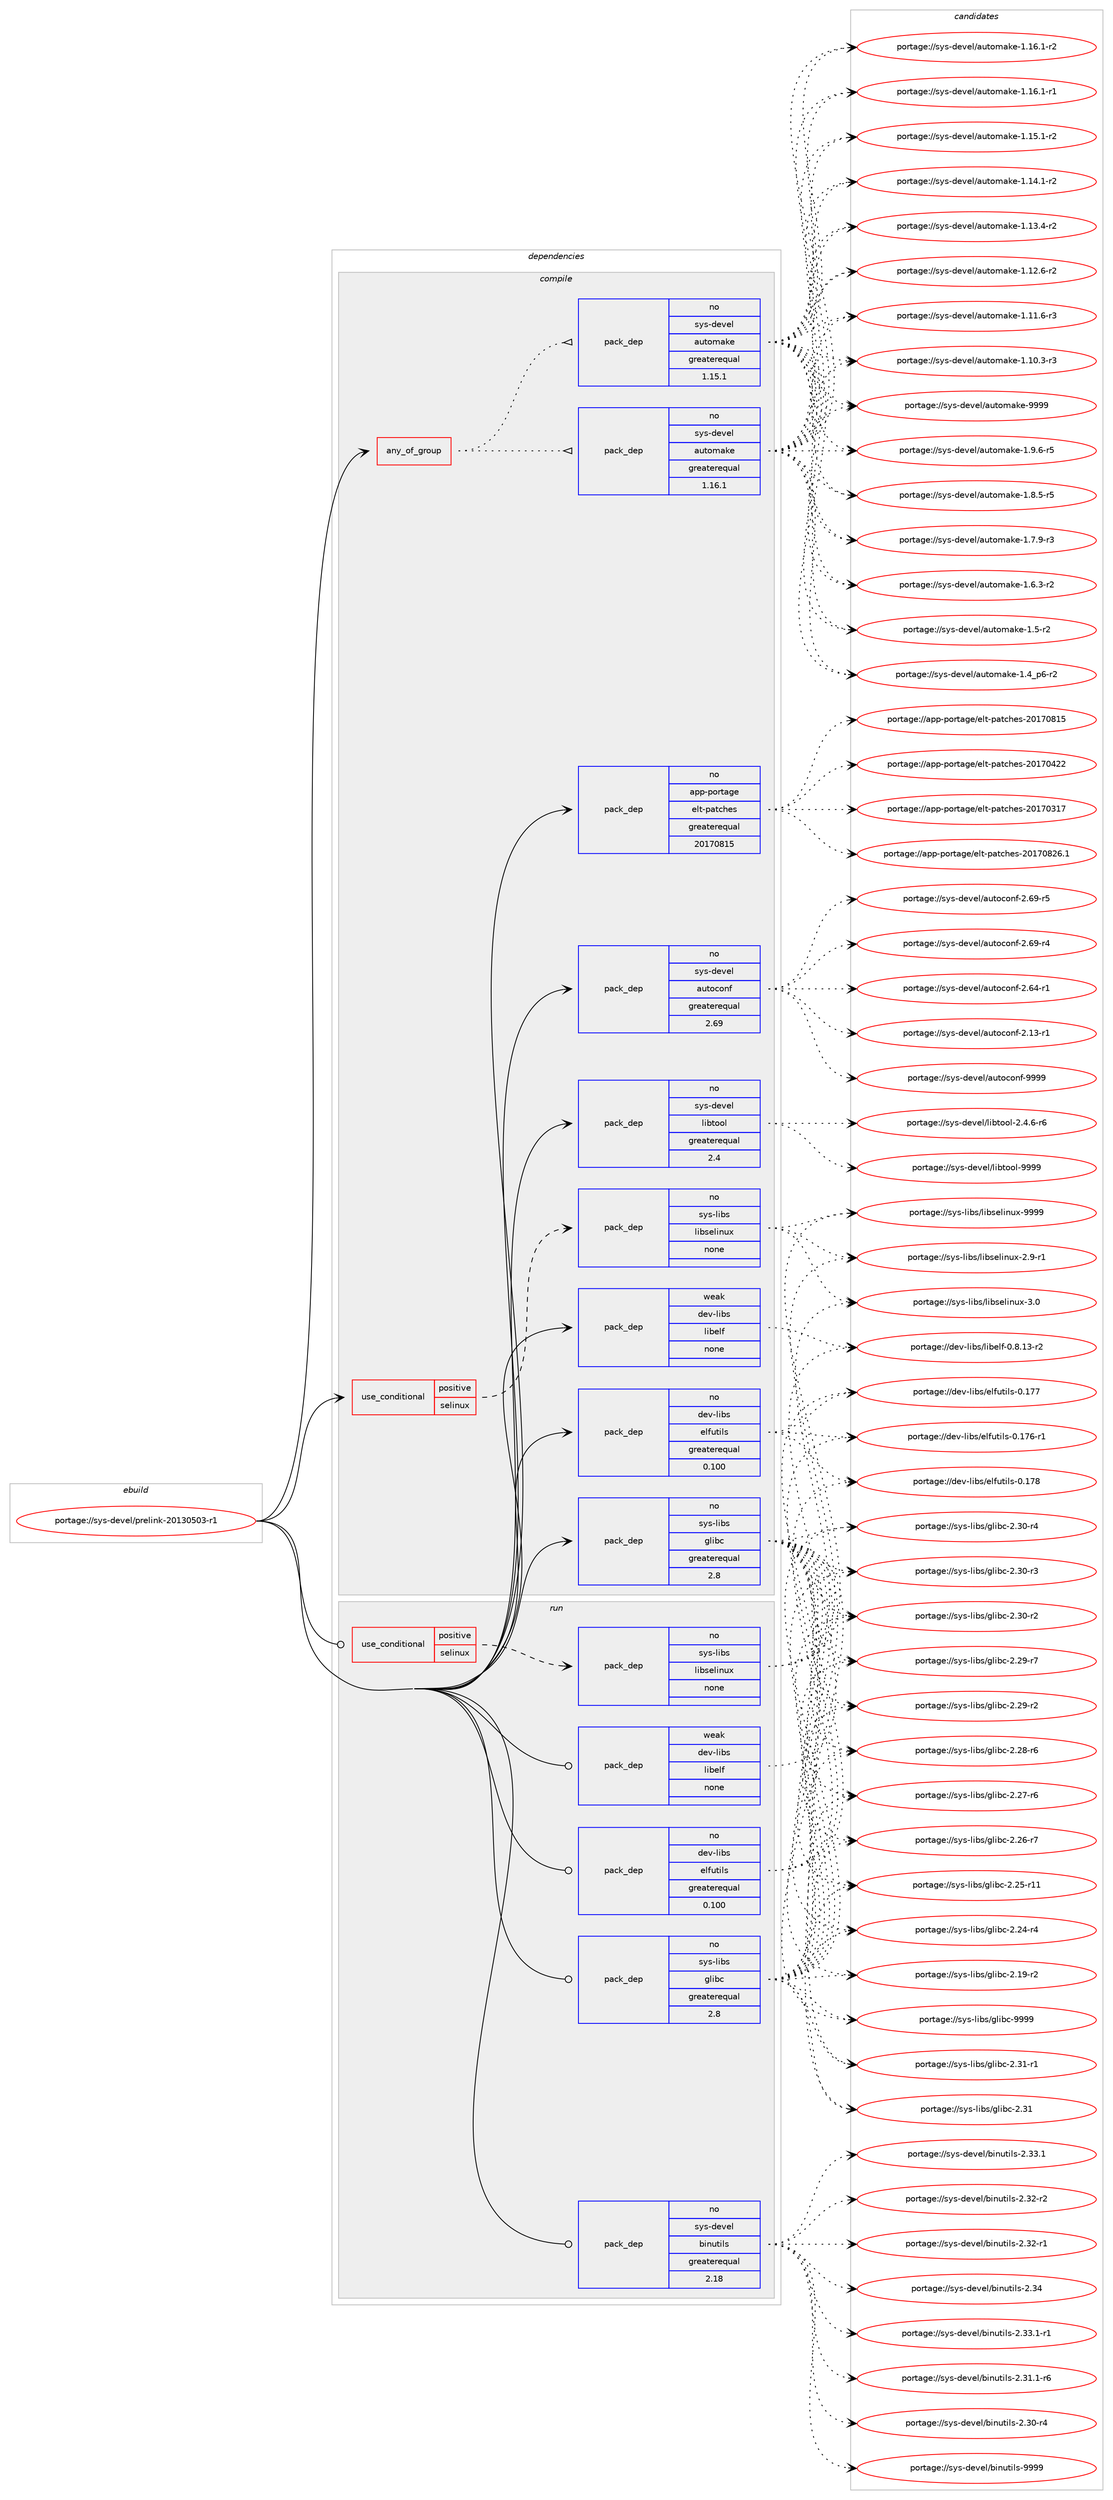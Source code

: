 digraph prolog {

# *************
# Graph options
# *************

newrank=true;
concentrate=true;
compound=true;
graph [rankdir=LR,fontname=Helvetica,fontsize=10,ranksep=1.5];#, ranksep=2.5, nodesep=0.2];
edge  [arrowhead=vee];
node  [fontname=Helvetica,fontsize=10];

# **********
# The ebuild
# **********

subgraph cluster_leftcol {
color=gray;
rank=same;
label=<<i>ebuild</i>>;
id [label="portage://sys-devel/prelink-20130503-r1", color=red, width=4, href="../sys-devel/prelink-20130503-r1.svg"];
}

# ****************
# The dependencies
# ****************

subgraph cluster_midcol {
color=gray;
label=<<i>dependencies</i>>;
subgraph cluster_compile {
fillcolor="#eeeeee";
style=filled;
label=<<i>compile</i>>;
subgraph any760 {
dependency31151 [label=<<TABLE BORDER="0" CELLBORDER="1" CELLSPACING="0" CELLPADDING="4"><TR><TD CELLPADDING="10">any_of_group</TD></TR></TABLE>>, shape=none, color=red];subgraph pack24473 {
dependency31152 [label=<<TABLE BORDER="0" CELLBORDER="1" CELLSPACING="0" CELLPADDING="4" WIDTH="220"><TR><TD ROWSPAN="6" CELLPADDING="30">pack_dep</TD></TR><TR><TD WIDTH="110">no</TD></TR><TR><TD>sys-devel</TD></TR><TR><TD>automake</TD></TR><TR><TD>greaterequal</TD></TR><TR><TD>1.16.1</TD></TR></TABLE>>, shape=none, color=blue];
}
dependency31151:e -> dependency31152:w [weight=20,style="dotted",arrowhead="oinv"];
subgraph pack24474 {
dependency31153 [label=<<TABLE BORDER="0" CELLBORDER="1" CELLSPACING="0" CELLPADDING="4" WIDTH="220"><TR><TD ROWSPAN="6" CELLPADDING="30">pack_dep</TD></TR><TR><TD WIDTH="110">no</TD></TR><TR><TD>sys-devel</TD></TR><TR><TD>automake</TD></TR><TR><TD>greaterequal</TD></TR><TR><TD>1.15.1</TD></TR></TABLE>>, shape=none, color=blue];
}
dependency31151:e -> dependency31153:w [weight=20,style="dotted",arrowhead="oinv"];
}
id:e -> dependency31151:w [weight=20,style="solid",arrowhead="vee"];
subgraph cond5891 {
dependency31154 [label=<<TABLE BORDER="0" CELLBORDER="1" CELLSPACING="0" CELLPADDING="4"><TR><TD ROWSPAN="3" CELLPADDING="10">use_conditional</TD></TR><TR><TD>positive</TD></TR><TR><TD>selinux</TD></TR></TABLE>>, shape=none, color=red];
subgraph pack24475 {
dependency31155 [label=<<TABLE BORDER="0" CELLBORDER="1" CELLSPACING="0" CELLPADDING="4" WIDTH="220"><TR><TD ROWSPAN="6" CELLPADDING="30">pack_dep</TD></TR><TR><TD WIDTH="110">no</TD></TR><TR><TD>sys-libs</TD></TR><TR><TD>libselinux</TD></TR><TR><TD>none</TD></TR><TR><TD></TD></TR></TABLE>>, shape=none, color=blue];
}
dependency31154:e -> dependency31155:w [weight=20,style="dashed",arrowhead="vee"];
}
id:e -> dependency31154:w [weight=20,style="solid",arrowhead="vee"];
subgraph pack24476 {
dependency31156 [label=<<TABLE BORDER="0" CELLBORDER="1" CELLSPACING="0" CELLPADDING="4" WIDTH="220"><TR><TD ROWSPAN="6" CELLPADDING="30">pack_dep</TD></TR><TR><TD WIDTH="110">no</TD></TR><TR><TD>app-portage</TD></TR><TR><TD>elt-patches</TD></TR><TR><TD>greaterequal</TD></TR><TR><TD>20170815</TD></TR></TABLE>>, shape=none, color=blue];
}
id:e -> dependency31156:w [weight=20,style="solid",arrowhead="vee"];
subgraph pack24477 {
dependency31157 [label=<<TABLE BORDER="0" CELLBORDER="1" CELLSPACING="0" CELLPADDING="4" WIDTH="220"><TR><TD ROWSPAN="6" CELLPADDING="30">pack_dep</TD></TR><TR><TD WIDTH="110">no</TD></TR><TR><TD>dev-libs</TD></TR><TR><TD>elfutils</TD></TR><TR><TD>greaterequal</TD></TR><TR><TD>0.100</TD></TR></TABLE>>, shape=none, color=blue];
}
id:e -> dependency31157:w [weight=20,style="solid",arrowhead="vee"];
subgraph pack24478 {
dependency31158 [label=<<TABLE BORDER="0" CELLBORDER="1" CELLSPACING="0" CELLPADDING="4" WIDTH="220"><TR><TD ROWSPAN="6" CELLPADDING="30">pack_dep</TD></TR><TR><TD WIDTH="110">no</TD></TR><TR><TD>sys-devel</TD></TR><TR><TD>autoconf</TD></TR><TR><TD>greaterequal</TD></TR><TR><TD>2.69</TD></TR></TABLE>>, shape=none, color=blue];
}
id:e -> dependency31158:w [weight=20,style="solid",arrowhead="vee"];
subgraph pack24479 {
dependency31159 [label=<<TABLE BORDER="0" CELLBORDER="1" CELLSPACING="0" CELLPADDING="4" WIDTH="220"><TR><TD ROWSPAN="6" CELLPADDING="30">pack_dep</TD></TR><TR><TD WIDTH="110">no</TD></TR><TR><TD>sys-devel</TD></TR><TR><TD>libtool</TD></TR><TR><TD>greaterequal</TD></TR><TR><TD>2.4</TD></TR></TABLE>>, shape=none, color=blue];
}
id:e -> dependency31159:w [weight=20,style="solid",arrowhead="vee"];
subgraph pack24480 {
dependency31160 [label=<<TABLE BORDER="0" CELLBORDER="1" CELLSPACING="0" CELLPADDING="4" WIDTH="220"><TR><TD ROWSPAN="6" CELLPADDING="30">pack_dep</TD></TR><TR><TD WIDTH="110">no</TD></TR><TR><TD>sys-libs</TD></TR><TR><TD>glibc</TD></TR><TR><TD>greaterequal</TD></TR><TR><TD>2.8</TD></TR></TABLE>>, shape=none, color=blue];
}
id:e -> dependency31160:w [weight=20,style="solid",arrowhead="vee"];
subgraph pack24481 {
dependency31161 [label=<<TABLE BORDER="0" CELLBORDER="1" CELLSPACING="0" CELLPADDING="4" WIDTH="220"><TR><TD ROWSPAN="6" CELLPADDING="30">pack_dep</TD></TR><TR><TD WIDTH="110">weak</TD></TR><TR><TD>dev-libs</TD></TR><TR><TD>libelf</TD></TR><TR><TD>none</TD></TR><TR><TD></TD></TR></TABLE>>, shape=none, color=blue];
}
id:e -> dependency31161:w [weight=20,style="solid",arrowhead="vee"];
}
subgraph cluster_compileandrun {
fillcolor="#eeeeee";
style=filled;
label=<<i>compile and run</i>>;
}
subgraph cluster_run {
fillcolor="#eeeeee";
style=filled;
label=<<i>run</i>>;
subgraph cond5892 {
dependency31162 [label=<<TABLE BORDER="0" CELLBORDER="1" CELLSPACING="0" CELLPADDING="4"><TR><TD ROWSPAN="3" CELLPADDING="10">use_conditional</TD></TR><TR><TD>positive</TD></TR><TR><TD>selinux</TD></TR></TABLE>>, shape=none, color=red];
subgraph pack24482 {
dependency31163 [label=<<TABLE BORDER="0" CELLBORDER="1" CELLSPACING="0" CELLPADDING="4" WIDTH="220"><TR><TD ROWSPAN="6" CELLPADDING="30">pack_dep</TD></TR><TR><TD WIDTH="110">no</TD></TR><TR><TD>sys-libs</TD></TR><TR><TD>libselinux</TD></TR><TR><TD>none</TD></TR><TR><TD></TD></TR></TABLE>>, shape=none, color=blue];
}
dependency31162:e -> dependency31163:w [weight=20,style="dashed",arrowhead="vee"];
}
id:e -> dependency31162:w [weight=20,style="solid",arrowhead="odot"];
subgraph pack24483 {
dependency31164 [label=<<TABLE BORDER="0" CELLBORDER="1" CELLSPACING="0" CELLPADDING="4" WIDTH="220"><TR><TD ROWSPAN="6" CELLPADDING="30">pack_dep</TD></TR><TR><TD WIDTH="110">no</TD></TR><TR><TD>dev-libs</TD></TR><TR><TD>elfutils</TD></TR><TR><TD>greaterequal</TD></TR><TR><TD>0.100</TD></TR></TABLE>>, shape=none, color=blue];
}
id:e -> dependency31164:w [weight=20,style="solid",arrowhead="odot"];
subgraph pack24484 {
dependency31165 [label=<<TABLE BORDER="0" CELLBORDER="1" CELLSPACING="0" CELLPADDING="4" WIDTH="220"><TR><TD ROWSPAN="6" CELLPADDING="30">pack_dep</TD></TR><TR><TD WIDTH="110">no</TD></TR><TR><TD>sys-devel</TD></TR><TR><TD>binutils</TD></TR><TR><TD>greaterequal</TD></TR><TR><TD>2.18</TD></TR></TABLE>>, shape=none, color=blue];
}
id:e -> dependency31165:w [weight=20,style="solid",arrowhead="odot"];
subgraph pack24485 {
dependency31166 [label=<<TABLE BORDER="0" CELLBORDER="1" CELLSPACING="0" CELLPADDING="4" WIDTH="220"><TR><TD ROWSPAN="6" CELLPADDING="30">pack_dep</TD></TR><TR><TD WIDTH="110">no</TD></TR><TR><TD>sys-libs</TD></TR><TR><TD>glibc</TD></TR><TR><TD>greaterequal</TD></TR><TR><TD>2.8</TD></TR></TABLE>>, shape=none, color=blue];
}
id:e -> dependency31166:w [weight=20,style="solid",arrowhead="odot"];
subgraph pack24486 {
dependency31167 [label=<<TABLE BORDER="0" CELLBORDER="1" CELLSPACING="0" CELLPADDING="4" WIDTH="220"><TR><TD ROWSPAN="6" CELLPADDING="30">pack_dep</TD></TR><TR><TD WIDTH="110">weak</TD></TR><TR><TD>dev-libs</TD></TR><TR><TD>libelf</TD></TR><TR><TD>none</TD></TR><TR><TD></TD></TR></TABLE>>, shape=none, color=blue];
}
id:e -> dependency31167:w [weight=20,style="solid",arrowhead="odot"];
}
}

# **************
# The candidates
# **************

subgraph cluster_choices {
rank=same;
color=gray;
label=<<i>candidates</i>>;

subgraph choice24473 {
color=black;
nodesep=1;
choice115121115451001011181011084797117116111109971071014557575757 [label="portage://sys-devel/automake-9999", color=red, width=4,href="../sys-devel/automake-9999.svg"];
choice115121115451001011181011084797117116111109971071014549465746544511453 [label="portage://sys-devel/automake-1.9.6-r5", color=red, width=4,href="../sys-devel/automake-1.9.6-r5.svg"];
choice115121115451001011181011084797117116111109971071014549465646534511453 [label="portage://sys-devel/automake-1.8.5-r5", color=red, width=4,href="../sys-devel/automake-1.8.5-r5.svg"];
choice115121115451001011181011084797117116111109971071014549465546574511451 [label="portage://sys-devel/automake-1.7.9-r3", color=red, width=4,href="../sys-devel/automake-1.7.9-r3.svg"];
choice115121115451001011181011084797117116111109971071014549465446514511450 [label="portage://sys-devel/automake-1.6.3-r2", color=red, width=4,href="../sys-devel/automake-1.6.3-r2.svg"];
choice11512111545100101118101108479711711611110997107101454946534511450 [label="portage://sys-devel/automake-1.5-r2", color=red, width=4,href="../sys-devel/automake-1.5-r2.svg"];
choice115121115451001011181011084797117116111109971071014549465295112544511450 [label="portage://sys-devel/automake-1.4_p6-r2", color=red, width=4,href="../sys-devel/automake-1.4_p6-r2.svg"];
choice11512111545100101118101108479711711611110997107101454946495446494511450 [label="portage://sys-devel/automake-1.16.1-r2", color=red, width=4,href="../sys-devel/automake-1.16.1-r2.svg"];
choice11512111545100101118101108479711711611110997107101454946495446494511449 [label="portage://sys-devel/automake-1.16.1-r1", color=red, width=4,href="../sys-devel/automake-1.16.1-r1.svg"];
choice11512111545100101118101108479711711611110997107101454946495346494511450 [label="portage://sys-devel/automake-1.15.1-r2", color=red, width=4,href="../sys-devel/automake-1.15.1-r2.svg"];
choice11512111545100101118101108479711711611110997107101454946495246494511450 [label="portage://sys-devel/automake-1.14.1-r2", color=red, width=4,href="../sys-devel/automake-1.14.1-r2.svg"];
choice11512111545100101118101108479711711611110997107101454946495146524511450 [label="portage://sys-devel/automake-1.13.4-r2", color=red, width=4,href="../sys-devel/automake-1.13.4-r2.svg"];
choice11512111545100101118101108479711711611110997107101454946495046544511450 [label="portage://sys-devel/automake-1.12.6-r2", color=red, width=4,href="../sys-devel/automake-1.12.6-r2.svg"];
choice11512111545100101118101108479711711611110997107101454946494946544511451 [label="portage://sys-devel/automake-1.11.6-r3", color=red, width=4,href="../sys-devel/automake-1.11.6-r3.svg"];
choice11512111545100101118101108479711711611110997107101454946494846514511451 [label="portage://sys-devel/automake-1.10.3-r3", color=red, width=4,href="../sys-devel/automake-1.10.3-r3.svg"];
dependency31152:e -> choice115121115451001011181011084797117116111109971071014557575757:w [style=dotted,weight="100"];
dependency31152:e -> choice115121115451001011181011084797117116111109971071014549465746544511453:w [style=dotted,weight="100"];
dependency31152:e -> choice115121115451001011181011084797117116111109971071014549465646534511453:w [style=dotted,weight="100"];
dependency31152:e -> choice115121115451001011181011084797117116111109971071014549465546574511451:w [style=dotted,weight="100"];
dependency31152:e -> choice115121115451001011181011084797117116111109971071014549465446514511450:w [style=dotted,weight="100"];
dependency31152:e -> choice11512111545100101118101108479711711611110997107101454946534511450:w [style=dotted,weight="100"];
dependency31152:e -> choice115121115451001011181011084797117116111109971071014549465295112544511450:w [style=dotted,weight="100"];
dependency31152:e -> choice11512111545100101118101108479711711611110997107101454946495446494511450:w [style=dotted,weight="100"];
dependency31152:e -> choice11512111545100101118101108479711711611110997107101454946495446494511449:w [style=dotted,weight="100"];
dependency31152:e -> choice11512111545100101118101108479711711611110997107101454946495346494511450:w [style=dotted,weight="100"];
dependency31152:e -> choice11512111545100101118101108479711711611110997107101454946495246494511450:w [style=dotted,weight="100"];
dependency31152:e -> choice11512111545100101118101108479711711611110997107101454946495146524511450:w [style=dotted,weight="100"];
dependency31152:e -> choice11512111545100101118101108479711711611110997107101454946495046544511450:w [style=dotted,weight="100"];
dependency31152:e -> choice11512111545100101118101108479711711611110997107101454946494946544511451:w [style=dotted,weight="100"];
dependency31152:e -> choice11512111545100101118101108479711711611110997107101454946494846514511451:w [style=dotted,weight="100"];
}
subgraph choice24474 {
color=black;
nodesep=1;
choice115121115451001011181011084797117116111109971071014557575757 [label="portage://sys-devel/automake-9999", color=red, width=4,href="../sys-devel/automake-9999.svg"];
choice115121115451001011181011084797117116111109971071014549465746544511453 [label="portage://sys-devel/automake-1.9.6-r5", color=red, width=4,href="../sys-devel/automake-1.9.6-r5.svg"];
choice115121115451001011181011084797117116111109971071014549465646534511453 [label="portage://sys-devel/automake-1.8.5-r5", color=red, width=4,href="../sys-devel/automake-1.8.5-r5.svg"];
choice115121115451001011181011084797117116111109971071014549465546574511451 [label="portage://sys-devel/automake-1.7.9-r3", color=red, width=4,href="../sys-devel/automake-1.7.9-r3.svg"];
choice115121115451001011181011084797117116111109971071014549465446514511450 [label="portage://sys-devel/automake-1.6.3-r2", color=red, width=4,href="../sys-devel/automake-1.6.3-r2.svg"];
choice11512111545100101118101108479711711611110997107101454946534511450 [label="portage://sys-devel/automake-1.5-r2", color=red, width=4,href="../sys-devel/automake-1.5-r2.svg"];
choice115121115451001011181011084797117116111109971071014549465295112544511450 [label="portage://sys-devel/automake-1.4_p6-r2", color=red, width=4,href="../sys-devel/automake-1.4_p6-r2.svg"];
choice11512111545100101118101108479711711611110997107101454946495446494511450 [label="portage://sys-devel/automake-1.16.1-r2", color=red, width=4,href="../sys-devel/automake-1.16.1-r2.svg"];
choice11512111545100101118101108479711711611110997107101454946495446494511449 [label="portage://sys-devel/automake-1.16.1-r1", color=red, width=4,href="../sys-devel/automake-1.16.1-r1.svg"];
choice11512111545100101118101108479711711611110997107101454946495346494511450 [label="portage://sys-devel/automake-1.15.1-r2", color=red, width=4,href="../sys-devel/automake-1.15.1-r2.svg"];
choice11512111545100101118101108479711711611110997107101454946495246494511450 [label="portage://sys-devel/automake-1.14.1-r2", color=red, width=4,href="../sys-devel/automake-1.14.1-r2.svg"];
choice11512111545100101118101108479711711611110997107101454946495146524511450 [label="portage://sys-devel/automake-1.13.4-r2", color=red, width=4,href="../sys-devel/automake-1.13.4-r2.svg"];
choice11512111545100101118101108479711711611110997107101454946495046544511450 [label="portage://sys-devel/automake-1.12.6-r2", color=red, width=4,href="../sys-devel/automake-1.12.6-r2.svg"];
choice11512111545100101118101108479711711611110997107101454946494946544511451 [label="portage://sys-devel/automake-1.11.6-r3", color=red, width=4,href="../sys-devel/automake-1.11.6-r3.svg"];
choice11512111545100101118101108479711711611110997107101454946494846514511451 [label="portage://sys-devel/automake-1.10.3-r3", color=red, width=4,href="../sys-devel/automake-1.10.3-r3.svg"];
dependency31153:e -> choice115121115451001011181011084797117116111109971071014557575757:w [style=dotted,weight="100"];
dependency31153:e -> choice115121115451001011181011084797117116111109971071014549465746544511453:w [style=dotted,weight="100"];
dependency31153:e -> choice115121115451001011181011084797117116111109971071014549465646534511453:w [style=dotted,weight="100"];
dependency31153:e -> choice115121115451001011181011084797117116111109971071014549465546574511451:w [style=dotted,weight="100"];
dependency31153:e -> choice115121115451001011181011084797117116111109971071014549465446514511450:w [style=dotted,weight="100"];
dependency31153:e -> choice11512111545100101118101108479711711611110997107101454946534511450:w [style=dotted,weight="100"];
dependency31153:e -> choice115121115451001011181011084797117116111109971071014549465295112544511450:w [style=dotted,weight="100"];
dependency31153:e -> choice11512111545100101118101108479711711611110997107101454946495446494511450:w [style=dotted,weight="100"];
dependency31153:e -> choice11512111545100101118101108479711711611110997107101454946495446494511449:w [style=dotted,weight="100"];
dependency31153:e -> choice11512111545100101118101108479711711611110997107101454946495346494511450:w [style=dotted,weight="100"];
dependency31153:e -> choice11512111545100101118101108479711711611110997107101454946495246494511450:w [style=dotted,weight="100"];
dependency31153:e -> choice11512111545100101118101108479711711611110997107101454946495146524511450:w [style=dotted,weight="100"];
dependency31153:e -> choice11512111545100101118101108479711711611110997107101454946495046544511450:w [style=dotted,weight="100"];
dependency31153:e -> choice11512111545100101118101108479711711611110997107101454946494946544511451:w [style=dotted,weight="100"];
dependency31153:e -> choice11512111545100101118101108479711711611110997107101454946494846514511451:w [style=dotted,weight="100"];
}
subgraph choice24475 {
color=black;
nodesep=1;
choice115121115451081059811547108105981151011081051101171204557575757 [label="portage://sys-libs/libselinux-9999", color=red, width=4,href="../sys-libs/libselinux-9999.svg"];
choice1151211154510810598115471081059811510110810511011712045514648 [label="portage://sys-libs/libselinux-3.0", color=red, width=4,href="../sys-libs/libselinux-3.0.svg"];
choice11512111545108105981154710810598115101108105110117120455046574511449 [label="portage://sys-libs/libselinux-2.9-r1", color=red, width=4,href="../sys-libs/libselinux-2.9-r1.svg"];
dependency31155:e -> choice115121115451081059811547108105981151011081051101171204557575757:w [style=dotted,weight="100"];
dependency31155:e -> choice1151211154510810598115471081059811510110810511011712045514648:w [style=dotted,weight="100"];
dependency31155:e -> choice11512111545108105981154710810598115101108105110117120455046574511449:w [style=dotted,weight="100"];
}
subgraph choice24476 {
color=black;
nodesep=1;
choice971121124511211111411697103101471011081164511297116991041011154550484955485650544649 [label="portage://app-portage/elt-patches-20170826.1", color=red, width=4,href="../app-portage/elt-patches-20170826.1.svg"];
choice97112112451121111141169710310147101108116451129711699104101115455048495548564953 [label="portage://app-portage/elt-patches-20170815", color=red, width=4,href="../app-portage/elt-patches-20170815.svg"];
choice97112112451121111141169710310147101108116451129711699104101115455048495548525050 [label="portage://app-portage/elt-patches-20170422", color=red, width=4,href="../app-portage/elt-patches-20170422.svg"];
choice97112112451121111141169710310147101108116451129711699104101115455048495548514955 [label="portage://app-portage/elt-patches-20170317", color=red, width=4,href="../app-portage/elt-patches-20170317.svg"];
dependency31156:e -> choice971121124511211111411697103101471011081164511297116991041011154550484955485650544649:w [style=dotted,weight="100"];
dependency31156:e -> choice97112112451121111141169710310147101108116451129711699104101115455048495548564953:w [style=dotted,weight="100"];
dependency31156:e -> choice97112112451121111141169710310147101108116451129711699104101115455048495548525050:w [style=dotted,weight="100"];
dependency31156:e -> choice97112112451121111141169710310147101108116451129711699104101115455048495548514955:w [style=dotted,weight="100"];
}
subgraph choice24477 {
color=black;
nodesep=1;
choice100101118451081059811547101108102117116105108115454846495556 [label="portage://dev-libs/elfutils-0.178", color=red, width=4,href="../dev-libs/elfutils-0.178.svg"];
choice100101118451081059811547101108102117116105108115454846495555 [label="portage://dev-libs/elfutils-0.177", color=red, width=4,href="../dev-libs/elfutils-0.177.svg"];
choice1001011184510810598115471011081021171161051081154548464955544511449 [label="portage://dev-libs/elfutils-0.176-r1", color=red, width=4,href="../dev-libs/elfutils-0.176-r1.svg"];
dependency31157:e -> choice100101118451081059811547101108102117116105108115454846495556:w [style=dotted,weight="100"];
dependency31157:e -> choice100101118451081059811547101108102117116105108115454846495555:w [style=dotted,weight="100"];
dependency31157:e -> choice1001011184510810598115471011081021171161051081154548464955544511449:w [style=dotted,weight="100"];
}
subgraph choice24478 {
color=black;
nodesep=1;
choice115121115451001011181011084797117116111991111101024557575757 [label="portage://sys-devel/autoconf-9999", color=red, width=4,href="../sys-devel/autoconf-9999.svg"];
choice1151211154510010111810110847971171161119911111010245504654574511453 [label="portage://sys-devel/autoconf-2.69-r5", color=red, width=4,href="../sys-devel/autoconf-2.69-r5.svg"];
choice1151211154510010111810110847971171161119911111010245504654574511452 [label="portage://sys-devel/autoconf-2.69-r4", color=red, width=4,href="../sys-devel/autoconf-2.69-r4.svg"];
choice1151211154510010111810110847971171161119911111010245504654524511449 [label="portage://sys-devel/autoconf-2.64-r1", color=red, width=4,href="../sys-devel/autoconf-2.64-r1.svg"];
choice1151211154510010111810110847971171161119911111010245504649514511449 [label="portage://sys-devel/autoconf-2.13-r1", color=red, width=4,href="../sys-devel/autoconf-2.13-r1.svg"];
dependency31158:e -> choice115121115451001011181011084797117116111991111101024557575757:w [style=dotted,weight="100"];
dependency31158:e -> choice1151211154510010111810110847971171161119911111010245504654574511453:w [style=dotted,weight="100"];
dependency31158:e -> choice1151211154510010111810110847971171161119911111010245504654574511452:w [style=dotted,weight="100"];
dependency31158:e -> choice1151211154510010111810110847971171161119911111010245504654524511449:w [style=dotted,weight="100"];
dependency31158:e -> choice1151211154510010111810110847971171161119911111010245504649514511449:w [style=dotted,weight="100"];
}
subgraph choice24479 {
color=black;
nodesep=1;
choice1151211154510010111810110847108105981161111111084557575757 [label="portage://sys-devel/libtool-9999", color=red, width=4,href="../sys-devel/libtool-9999.svg"];
choice1151211154510010111810110847108105981161111111084550465246544511454 [label="portage://sys-devel/libtool-2.4.6-r6", color=red, width=4,href="../sys-devel/libtool-2.4.6-r6.svg"];
dependency31159:e -> choice1151211154510010111810110847108105981161111111084557575757:w [style=dotted,weight="100"];
dependency31159:e -> choice1151211154510010111810110847108105981161111111084550465246544511454:w [style=dotted,weight="100"];
}
subgraph choice24480 {
color=black;
nodesep=1;
choice11512111545108105981154710310810598994557575757 [label="portage://sys-libs/glibc-9999", color=red, width=4,href="../sys-libs/glibc-9999.svg"];
choice115121115451081059811547103108105989945504651494511449 [label="portage://sys-libs/glibc-2.31-r1", color=red, width=4,href="../sys-libs/glibc-2.31-r1.svg"];
choice11512111545108105981154710310810598994550465149 [label="portage://sys-libs/glibc-2.31", color=red, width=4,href="../sys-libs/glibc-2.31.svg"];
choice115121115451081059811547103108105989945504651484511452 [label="portage://sys-libs/glibc-2.30-r4", color=red, width=4,href="../sys-libs/glibc-2.30-r4.svg"];
choice115121115451081059811547103108105989945504651484511451 [label="portage://sys-libs/glibc-2.30-r3", color=red, width=4,href="../sys-libs/glibc-2.30-r3.svg"];
choice115121115451081059811547103108105989945504651484511450 [label="portage://sys-libs/glibc-2.30-r2", color=red, width=4,href="../sys-libs/glibc-2.30-r2.svg"];
choice115121115451081059811547103108105989945504650574511455 [label="portage://sys-libs/glibc-2.29-r7", color=red, width=4,href="../sys-libs/glibc-2.29-r7.svg"];
choice115121115451081059811547103108105989945504650574511450 [label="portage://sys-libs/glibc-2.29-r2", color=red, width=4,href="../sys-libs/glibc-2.29-r2.svg"];
choice115121115451081059811547103108105989945504650564511454 [label="portage://sys-libs/glibc-2.28-r6", color=red, width=4,href="../sys-libs/glibc-2.28-r6.svg"];
choice115121115451081059811547103108105989945504650554511454 [label="portage://sys-libs/glibc-2.27-r6", color=red, width=4,href="../sys-libs/glibc-2.27-r6.svg"];
choice115121115451081059811547103108105989945504650544511455 [label="portage://sys-libs/glibc-2.26-r7", color=red, width=4,href="../sys-libs/glibc-2.26-r7.svg"];
choice11512111545108105981154710310810598994550465053451144949 [label="portage://sys-libs/glibc-2.25-r11", color=red, width=4,href="../sys-libs/glibc-2.25-r11.svg"];
choice115121115451081059811547103108105989945504650524511452 [label="portage://sys-libs/glibc-2.24-r4", color=red, width=4,href="../sys-libs/glibc-2.24-r4.svg"];
choice115121115451081059811547103108105989945504649574511450 [label="portage://sys-libs/glibc-2.19-r2", color=red, width=4,href="../sys-libs/glibc-2.19-r2.svg"];
dependency31160:e -> choice11512111545108105981154710310810598994557575757:w [style=dotted,weight="100"];
dependency31160:e -> choice115121115451081059811547103108105989945504651494511449:w [style=dotted,weight="100"];
dependency31160:e -> choice11512111545108105981154710310810598994550465149:w [style=dotted,weight="100"];
dependency31160:e -> choice115121115451081059811547103108105989945504651484511452:w [style=dotted,weight="100"];
dependency31160:e -> choice115121115451081059811547103108105989945504651484511451:w [style=dotted,weight="100"];
dependency31160:e -> choice115121115451081059811547103108105989945504651484511450:w [style=dotted,weight="100"];
dependency31160:e -> choice115121115451081059811547103108105989945504650574511455:w [style=dotted,weight="100"];
dependency31160:e -> choice115121115451081059811547103108105989945504650574511450:w [style=dotted,weight="100"];
dependency31160:e -> choice115121115451081059811547103108105989945504650564511454:w [style=dotted,weight="100"];
dependency31160:e -> choice115121115451081059811547103108105989945504650554511454:w [style=dotted,weight="100"];
dependency31160:e -> choice115121115451081059811547103108105989945504650544511455:w [style=dotted,weight="100"];
dependency31160:e -> choice11512111545108105981154710310810598994550465053451144949:w [style=dotted,weight="100"];
dependency31160:e -> choice115121115451081059811547103108105989945504650524511452:w [style=dotted,weight="100"];
dependency31160:e -> choice115121115451081059811547103108105989945504649574511450:w [style=dotted,weight="100"];
}
subgraph choice24481 {
color=black;
nodesep=1;
choice10010111845108105981154710810598101108102454846564649514511450 [label="portage://dev-libs/libelf-0.8.13-r2", color=red, width=4,href="../dev-libs/libelf-0.8.13-r2.svg"];
dependency31161:e -> choice10010111845108105981154710810598101108102454846564649514511450:w [style=dotted,weight="100"];
}
subgraph choice24482 {
color=black;
nodesep=1;
choice115121115451081059811547108105981151011081051101171204557575757 [label="portage://sys-libs/libselinux-9999", color=red, width=4,href="../sys-libs/libselinux-9999.svg"];
choice1151211154510810598115471081059811510110810511011712045514648 [label="portage://sys-libs/libselinux-3.0", color=red, width=4,href="../sys-libs/libselinux-3.0.svg"];
choice11512111545108105981154710810598115101108105110117120455046574511449 [label="portage://sys-libs/libselinux-2.9-r1", color=red, width=4,href="../sys-libs/libselinux-2.9-r1.svg"];
dependency31163:e -> choice115121115451081059811547108105981151011081051101171204557575757:w [style=dotted,weight="100"];
dependency31163:e -> choice1151211154510810598115471081059811510110810511011712045514648:w [style=dotted,weight="100"];
dependency31163:e -> choice11512111545108105981154710810598115101108105110117120455046574511449:w [style=dotted,weight="100"];
}
subgraph choice24483 {
color=black;
nodesep=1;
choice100101118451081059811547101108102117116105108115454846495556 [label="portage://dev-libs/elfutils-0.178", color=red, width=4,href="../dev-libs/elfutils-0.178.svg"];
choice100101118451081059811547101108102117116105108115454846495555 [label="portage://dev-libs/elfutils-0.177", color=red, width=4,href="../dev-libs/elfutils-0.177.svg"];
choice1001011184510810598115471011081021171161051081154548464955544511449 [label="portage://dev-libs/elfutils-0.176-r1", color=red, width=4,href="../dev-libs/elfutils-0.176-r1.svg"];
dependency31164:e -> choice100101118451081059811547101108102117116105108115454846495556:w [style=dotted,weight="100"];
dependency31164:e -> choice100101118451081059811547101108102117116105108115454846495555:w [style=dotted,weight="100"];
dependency31164:e -> choice1001011184510810598115471011081021171161051081154548464955544511449:w [style=dotted,weight="100"];
}
subgraph choice24484 {
color=black;
nodesep=1;
choice1151211154510010111810110847981051101171161051081154557575757 [label="portage://sys-devel/binutils-9999", color=red, width=4,href="../sys-devel/binutils-9999.svg"];
choice1151211154510010111810110847981051101171161051081154550465152 [label="portage://sys-devel/binutils-2.34", color=red, width=4,href="../sys-devel/binutils-2.34.svg"];
choice115121115451001011181011084798105110117116105108115455046515146494511449 [label="portage://sys-devel/binutils-2.33.1-r1", color=red, width=4,href="../sys-devel/binutils-2.33.1-r1.svg"];
choice11512111545100101118101108479810511011711610510811545504651514649 [label="portage://sys-devel/binutils-2.33.1", color=red, width=4,href="../sys-devel/binutils-2.33.1.svg"];
choice11512111545100101118101108479810511011711610510811545504651504511450 [label="portage://sys-devel/binutils-2.32-r2", color=red, width=4,href="../sys-devel/binutils-2.32-r2.svg"];
choice11512111545100101118101108479810511011711610510811545504651504511449 [label="portage://sys-devel/binutils-2.32-r1", color=red, width=4,href="../sys-devel/binutils-2.32-r1.svg"];
choice115121115451001011181011084798105110117116105108115455046514946494511454 [label="portage://sys-devel/binutils-2.31.1-r6", color=red, width=4,href="../sys-devel/binutils-2.31.1-r6.svg"];
choice11512111545100101118101108479810511011711610510811545504651484511452 [label="portage://sys-devel/binutils-2.30-r4", color=red, width=4,href="../sys-devel/binutils-2.30-r4.svg"];
dependency31165:e -> choice1151211154510010111810110847981051101171161051081154557575757:w [style=dotted,weight="100"];
dependency31165:e -> choice1151211154510010111810110847981051101171161051081154550465152:w [style=dotted,weight="100"];
dependency31165:e -> choice115121115451001011181011084798105110117116105108115455046515146494511449:w [style=dotted,weight="100"];
dependency31165:e -> choice11512111545100101118101108479810511011711610510811545504651514649:w [style=dotted,weight="100"];
dependency31165:e -> choice11512111545100101118101108479810511011711610510811545504651504511450:w [style=dotted,weight="100"];
dependency31165:e -> choice11512111545100101118101108479810511011711610510811545504651504511449:w [style=dotted,weight="100"];
dependency31165:e -> choice115121115451001011181011084798105110117116105108115455046514946494511454:w [style=dotted,weight="100"];
dependency31165:e -> choice11512111545100101118101108479810511011711610510811545504651484511452:w [style=dotted,weight="100"];
}
subgraph choice24485 {
color=black;
nodesep=1;
choice11512111545108105981154710310810598994557575757 [label="portage://sys-libs/glibc-9999", color=red, width=4,href="../sys-libs/glibc-9999.svg"];
choice115121115451081059811547103108105989945504651494511449 [label="portage://sys-libs/glibc-2.31-r1", color=red, width=4,href="../sys-libs/glibc-2.31-r1.svg"];
choice11512111545108105981154710310810598994550465149 [label="portage://sys-libs/glibc-2.31", color=red, width=4,href="../sys-libs/glibc-2.31.svg"];
choice115121115451081059811547103108105989945504651484511452 [label="portage://sys-libs/glibc-2.30-r4", color=red, width=4,href="../sys-libs/glibc-2.30-r4.svg"];
choice115121115451081059811547103108105989945504651484511451 [label="portage://sys-libs/glibc-2.30-r3", color=red, width=4,href="../sys-libs/glibc-2.30-r3.svg"];
choice115121115451081059811547103108105989945504651484511450 [label="portage://sys-libs/glibc-2.30-r2", color=red, width=4,href="../sys-libs/glibc-2.30-r2.svg"];
choice115121115451081059811547103108105989945504650574511455 [label="portage://sys-libs/glibc-2.29-r7", color=red, width=4,href="../sys-libs/glibc-2.29-r7.svg"];
choice115121115451081059811547103108105989945504650574511450 [label="portage://sys-libs/glibc-2.29-r2", color=red, width=4,href="../sys-libs/glibc-2.29-r2.svg"];
choice115121115451081059811547103108105989945504650564511454 [label="portage://sys-libs/glibc-2.28-r6", color=red, width=4,href="../sys-libs/glibc-2.28-r6.svg"];
choice115121115451081059811547103108105989945504650554511454 [label="portage://sys-libs/glibc-2.27-r6", color=red, width=4,href="../sys-libs/glibc-2.27-r6.svg"];
choice115121115451081059811547103108105989945504650544511455 [label="portage://sys-libs/glibc-2.26-r7", color=red, width=4,href="../sys-libs/glibc-2.26-r7.svg"];
choice11512111545108105981154710310810598994550465053451144949 [label="portage://sys-libs/glibc-2.25-r11", color=red, width=4,href="../sys-libs/glibc-2.25-r11.svg"];
choice115121115451081059811547103108105989945504650524511452 [label="portage://sys-libs/glibc-2.24-r4", color=red, width=4,href="../sys-libs/glibc-2.24-r4.svg"];
choice115121115451081059811547103108105989945504649574511450 [label="portage://sys-libs/glibc-2.19-r2", color=red, width=4,href="../sys-libs/glibc-2.19-r2.svg"];
dependency31166:e -> choice11512111545108105981154710310810598994557575757:w [style=dotted,weight="100"];
dependency31166:e -> choice115121115451081059811547103108105989945504651494511449:w [style=dotted,weight="100"];
dependency31166:e -> choice11512111545108105981154710310810598994550465149:w [style=dotted,weight="100"];
dependency31166:e -> choice115121115451081059811547103108105989945504651484511452:w [style=dotted,weight="100"];
dependency31166:e -> choice115121115451081059811547103108105989945504651484511451:w [style=dotted,weight="100"];
dependency31166:e -> choice115121115451081059811547103108105989945504651484511450:w [style=dotted,weight="100"];
dependency31166:e -> choice115121115451081059811547103108105989945504650574511455:w [style=dotted,weight="100"];
dependency31166:e -> choice115121115451081059811547103108105989945504650574511450:w [style=dotted,weight="100"];
dependency31166:e -> choice115121115451081059811547103108105989945504650564511454:w [style=dotted,weight="100"];
dependency31166:e -> choice115121115451081059811547103108105989945504650554511454:w [style=dotted,weight="100"];
dependency31166:e -> choice115121115451081059811547103108105989945504650544511455:w [style=dotted,weight="100"];
dependency31166:e -> choice11512111545108105981154710310810598994550465053451144949:w [style=dotted,weight="100"];
dependency31166:e -> choice115121115451081059811547103108105989945504650524511452:w [style=dotted,weight="100"];
dependency31166:e -> choice115121115451081059811547103108105989945504649574511450:w [style=dotted,weight="100"];
}
subgraph choice24486 {
color=black;
nodesep=1;
choice10010111845108105981154710810598101108102454846564649514511450 [label="portage://dev-libs/libelf-0.8.13-r2", color=red, width=4,href="../dev-libs/libelf-0.8.13-r2.svg"];
dependency31167:e -> choice10010111845108105981154710810598101108102454846564649514511450:w [style=dotted,weight="100"];
}
}

}
